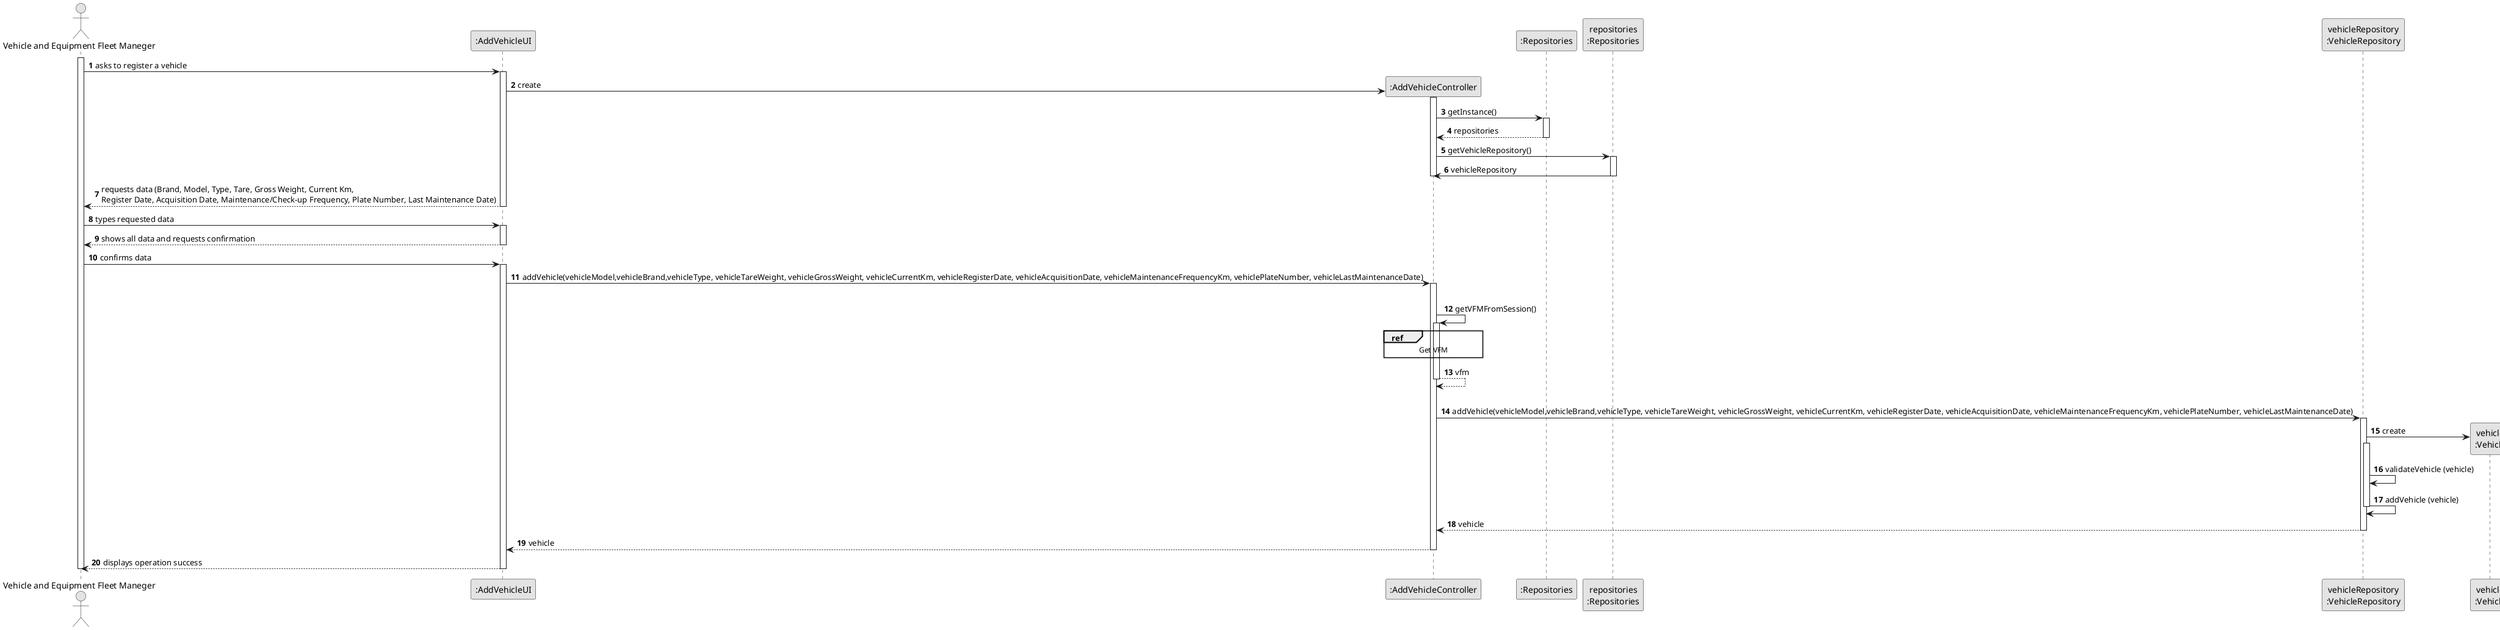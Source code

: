 @startuml
skinparam monochrome true
skinparam packageStyle rectangle
skinparam shadowing false

autonumber

'hide footbox
actor "Vehicle and Equipment Fleet Maneger" as ADM
participant ":AddVehicleUI" as UI
participant ":AddVehicleController" as CTRL
participant ":Repositories" as RepositorySingleton
participant ":Repositories" as RepositorySingleton
participant "repositories\n:Repositories" as PLAT
participant "vehicleRepository\n:VehicleRepository" as VR
participant "vehicle\n:Vehicle" as VEICULO

activate ADM

        ADM -> UI : asks to register a vehicle

        activate UI

'            UI --> ADM : requests data (reference, description,  informal \n description, technical description, duration, cost)
            'create CTRL
            UI -> CTRL** : create
            activate CTRL

                        CTRL -> RepositorySingleton : getInstance()
                                        activate RepositorySingleton

                                            RepositorySingleton --> CTRL: repositories
                                        deactivate RepositorySingleton

                             CTRL -> PLAT : getVehicleRepository()
                                     activate PLAT

                                 PLAT -> CTRL : vehicleRepository
                                 deactivate PLAT
                                 deactivate CTRL

            UI --> ADM : requests data (Brand, Model, Type, Tare, Gross Weight, Current Km, \nRegister Date, Acquisition Date, Maintenance/Check-up Frequency, Plate Number, Last Maintenance Date)
        deactivate UI

    ADM -> UI : types requested data
    activate UI

        UI --> ADM : shows all data and requests confirmation
    deactivate UI

    ADM -> UI : confirms data
    activate UI

        UI -> CTRL : addVehicle(vehicleModel,vehicleBrand,vehicleType, vehicleTareWeight, vehicleGrossWeight, vehicleCurrentKm, vehicleRegisterDate, vehicleAcquisitionDate, vehicleMaintenanceFrequencyKm, vehiclePlateNumber, vehicleLastMaintenanceDate)
        activate CTRL


            |||
            CTRL -> CTRL : getVFMFromSession()
            activate CTRL

            ref over CTRL
            Get VFM
            end

                CTRL --> CTRL : vfm
            deactivate CTRL

            |||
            CTRL -> VR: addVehicle(vehicleModel,vehicleBrand,vehicleType, vehicleTareWeight, vehicleGrossWeight, vehicleCurrentKm, vehicleRegisterDate, vehicleAcquisitionDate, vehicleMaintenanceFrequencyKm, vehiclePlateNumber, vehicleLastMaintenanceDate)
            activate VR

                VR -> VEICULO**: create
                activate VR
                VR -> VR: validateVehicle (vehicle)
                VR -> VR: addVehicle (vehicle)



                deactivate VR

                VR --> CTRL : vehicle

            deactivate VR

            CTRL --> UI: vehicle
            deactivate CTRL
            UI --> ADM: displays operation success
    deactivate UI

deactivate ADM

@enduml